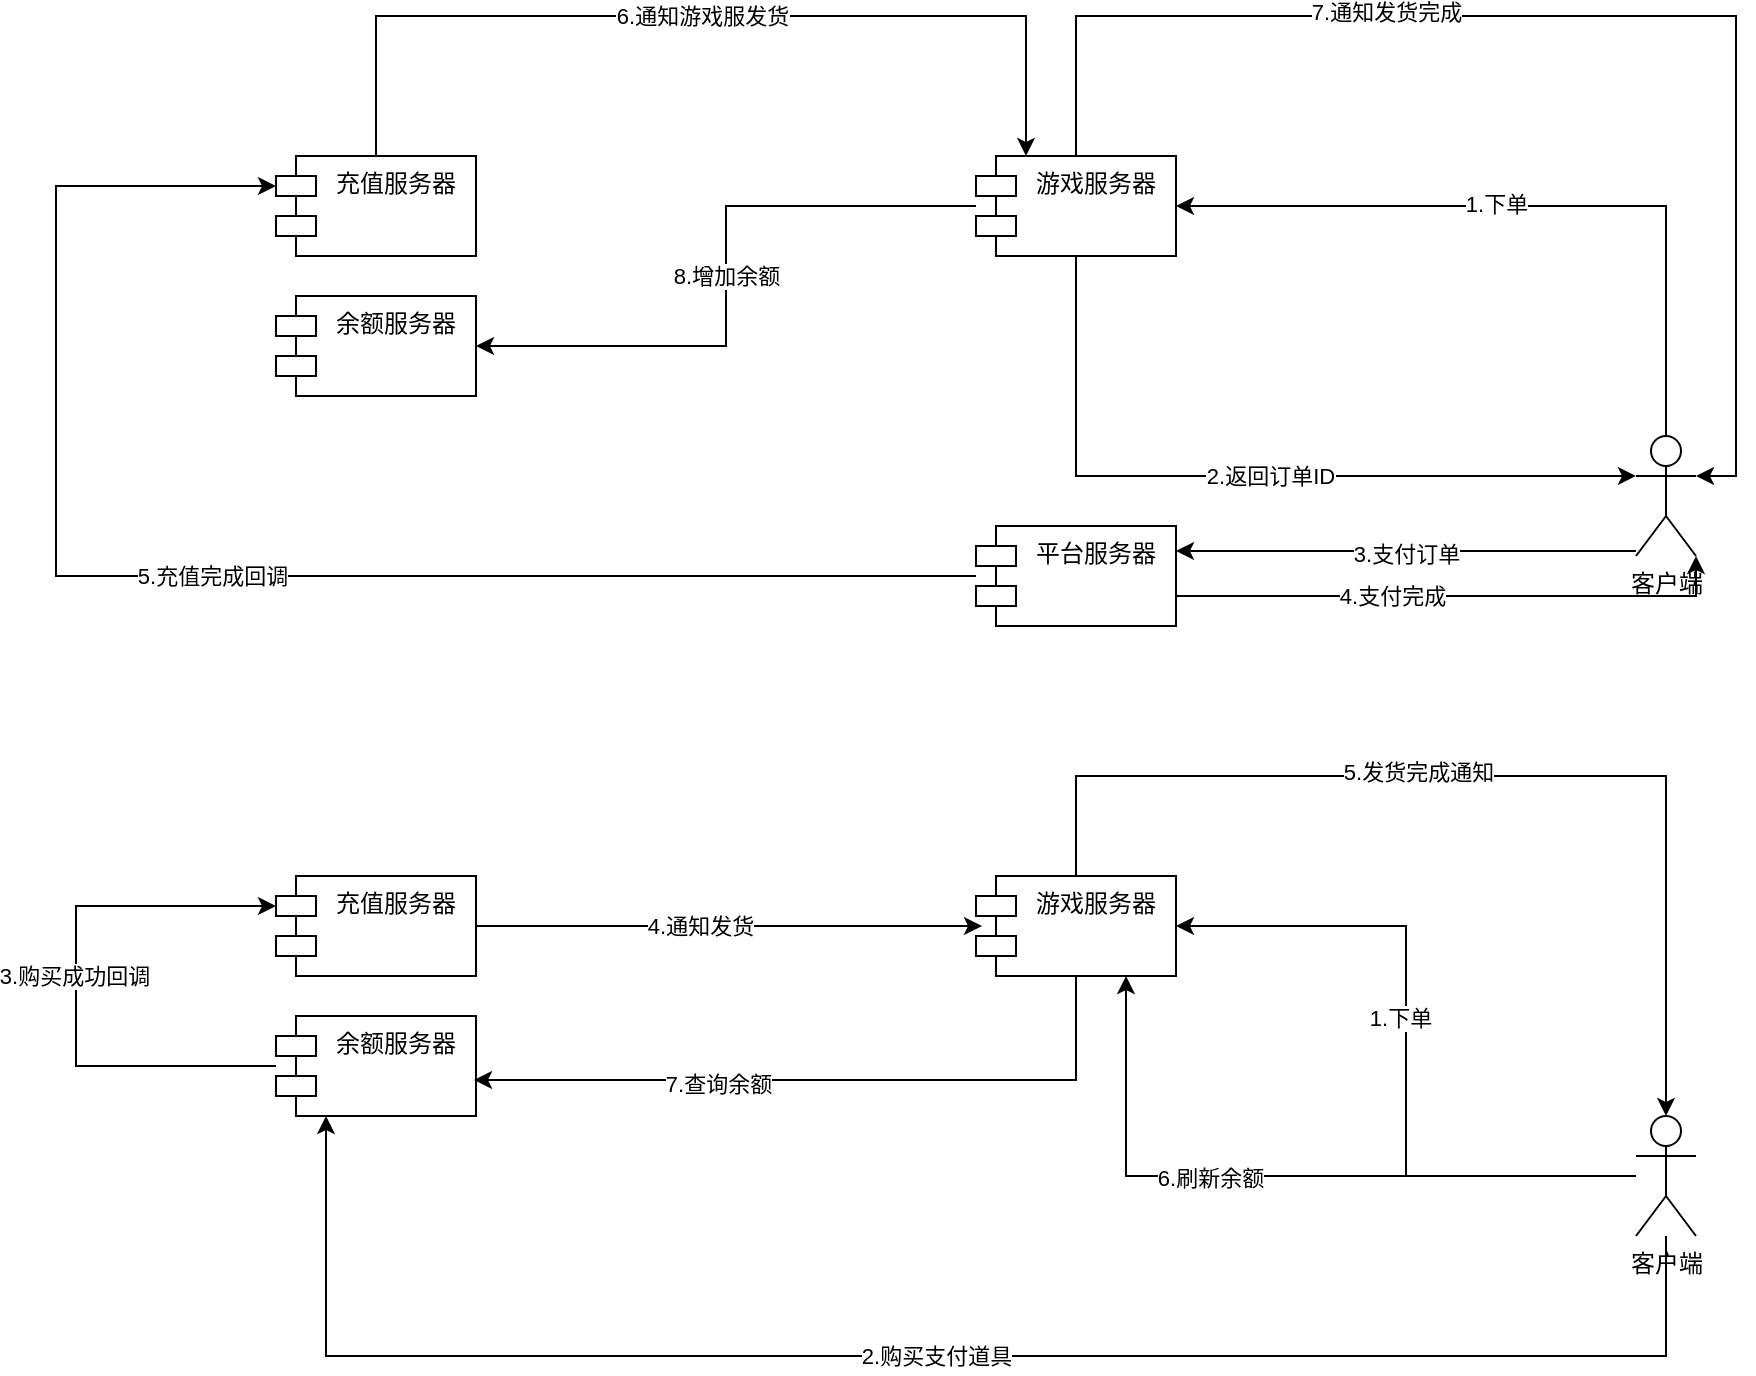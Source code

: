 <mxfile version="15.4.1" type="github">
  <diagram name="Page-1" id="82e54ff1-d628-8f03-85c4-9753963a91cd">
    <mxGraphModel dx="1236" dy="841" grid="1" gridSize="10" guides="1" tooltips="1" connect="1" arrows="1" fold="1" page="1" pageScale="1" pageWidth="1100" pageHeight="850" background="#ffffff" math="0" shadow="0">
      <root>
        <mxCell id="0" />
        <mxCell id="1" parent="0" />
        <mxCell id="yMuScazEWwQb6u4cH0Qy-16" value="6.通知游戏服发货" style="edgeStyle=orthogonalEdgeStyle;rounded=0;orthogonalLoop=1;jettySize=auto;html=1;entryX=0.25;entryY=0;entryDx=0;entryDy=0;" edge="1" parent="1" source="yMuScazEWwQb6u4cH0Qy-1" target="yMuScazEWwQb6u4cH0Qy-3">
          <mxGeometry relative="1" as="geometry">
            <Array as="points">
              <mxPoint x="200" y="120" />
              <mxPoint x="525" y="120" />
            </Array>
          </mxGeometry>
        </mxCell>
        <mxCell id="yMuScazEWwQb6u4cH0Qy-1" value="充值服务器" style="shape=module;align=left;spacingLeft=20;align=center;verticalAlign=top;" vertex="1" parent="1">
          <mxGeometry x="150" y="190" width="100" height="50" as="geometry" />
        </mxCell>
        <mxCell id="yMuScazEWwQb6u4cH0Qy-2" value="余额服务器" style="shape=module;align=left;spacingLeft=20;align=center;verticalAlign=top;" vertex="1" parent="1">
          <mxGeometry x="150" y="260" width="100" height="50" as="geometry" />
        </mxCell>
        <mxCell id="yMuScazEWwQb6u4cH0Qy-9" style="edgeStyle=orthogonalEdgeStyle;rounded=0;orthogonalLoop=1;jettySize=auto;html=1;entryX=0;entryY=0.333;entryDx=0;entryDy=0;entryPerimeter=0;" edge="1" parent="1" source="yMuScazEWwQb6u4cH0Qy-3" target="yMuScazEWwQb6u4cH0Qy-5">
          <mxGeometry relative="1" as="geometry">
            <Array as="points">
              <mxPoint x="550" y="350" />
            </Array>
          </mxGeometry>
        </mxCell>
        <mxCell id="yMuScazEWwQb6u4cH0Qy-10" value="2.返回订单ID" style="edgeLabel;html=1;align=center;verticalAlign=middle;resizable=0;points=[];" vertex="1" connectable="0" parent="yMuScazEWwQb6u4cH0Qy-9">
          <mxGeometry x="0.061" relative="1" as="geometry">
            <mxPoint as="offset" />
          </mxGeometry>
        </mxCell>
        <mxCell id="yMuScazEWwQb6u4cH0Qy-17" style="edgeStyle=orthogonalEdgeStyle;rounded=0;orthogonalLoop=1;jettySize=auto;html=1;entryX=1;entryY=0.333;entryDx=0;entryDy=0;entryPerimeter=0;" edge="1" parent="1" source="yMuScazEWwQb6u4cH0Qy-3" target="yMuScazEWwQb6u4cH0Qy-5">
          <mxGeometry relative="1" as="geometry">
            <Array as="points">
              <mxPoint x="550" y="120" />
              <mxPoint x="880" y="120" />
              <mxPoint x="880" y="350" />
            </Array>
          </mxGeometry>
        </mxCell>
        <mxCell id="yMuScazEWwQb6u4cH0Qy-18" value="7.通知发货完成" style="edgeLabel;html=1;align=center;verticalAlign=middle;resizable=0;points=[];" vertex="1" connectable="0" parent="yMuScazEWwQb6u4cH0Qy-17">
          <mxGeometry x="-0.307" y="2" relative="1" as="geometry">
            <mxPoint as="offset" />
          </mxGeometry>
        </mxCell>
        <mxCell id="yMuScazEWwQb6u4cH0Qy-21" value="8.增加余额" style="edgeStyle=orthogonalEdgeStyle;rounded=0;orthogonalLoop=1;jettySize=auto;html=1;entryX=1;entryY=0.5;entryDx=0;entryDy=0;" edge="1" parent="1" source="yMuScazEWwQb6u4cH0Qy-3" target="yMuScazEWwQb6u4cH0Qy-2">
          <mxGeometry relative="1" as="geometry" />
        </mxCell>
        <mxCell id="yMuScazEWwQb6u4cH0Qy-3" value="游戏服务器" style="shape=module;align=left;spacingLeft=20;align=center;verticalAlign=top;" vertex="1" parent="1">
          <mxGeometry x="500" y="190" width="100" height="50" as="geometry" />
        </mxCell>
        <mxCell id="yMuScazEWwQb6u4cH0Qy-7" style="edgeStyle=orthogonalEdgeStyle;rounded=0;orthogonalLoop=1;jettySize=auto;html=1;" edge="1" parent="1" source="yMuScazEWwQb6u4cH0Qy-5">
          <mxGeometry relative="1" as="geometry">
            <mxPoint x="600" y="215" as="targetPoint" />
            <Array as="points">
              <mxPoint x="845" y="215" />
            </Array>
          </mxGeometry>
        </mxCell>
        <mxCell id="yMuScazEWwQb6u4cH0Qy-8" value="1.下单" style="edgeLabel;html=1;align=center;verticalAlign=middle;resizable=0;points=[];" vertex="1" connectable="0" parent="yMuScazEWwQb6u4cH0Qy-7">
          <mxGeometry x="0.111" y="-1" relative="1" as="geometry">
            <mxPoint as="offset" />
          </mxGeometry>
        </mxCell>
        <mxCell id="yMuScazEWwQb6u4cH0Qy-11" style="edgeStyle=orthogonalEdgeStyle;rounded=0;orthogonalLoop=1;jettySize=auto;html=1;entryX=1;entryY=0.25;entryDx=0;entryDy=0;" edge="1" parent="1" source="yMuScazEWwQb6u4cH0Qy-5" target="yMuScazEWwQb6u4cH0Qy-6">
          <mxGeometry relative="1" as="geometry">
            <Array as="points">
              <mxPoint x="715" y="388" />
            </Array>
          </mxGeometry>
        </mxCell>
        <mxCell id="yMuScazEWwQb6u4cH0Qy-12" value="3.支付订单" style="edgeLabel;html=1;align=center;verticalAlign=middle;resizable=0;points=[];" vertex="1" connectable="0" parent="yMuScazEWwQb6u4cH0Qy-11">
          <mxGeometry y="1" relative="1" as="geometry">
            <mxPoint as="offset" />
          </mxGeometry>
        </mxCell>
        <mxCell id="yMuScazEWwQb6u4cH0Qy-5" value="客户端" style="shape=umlActor;verticalLabelPosition=bottom;verticalAlign=top;html=1;" vertex="1" parent="1">
          <mxGeometry x="830" y="330" width="30" height="60" as="geometry" />
        </mxCell>
        <mxCell id="yMuScazEWwQb6u4cH0Qy-13" style="edgeStyle=orthogonalEdgeStyle;rounded=0;orthogonalLoop=1;jettySize=auto;html=1;entryX=1;entryY=1;entryDx=0;entryDy=0;entryPerimeter=0;" edge="1" parent="1" source="yMuScazEWwQb6u4cH0Qy-6" target="yMuScazEWwQb6u4cH0Qy-5">
          <mxGeometry relative="1" as="geometry">
            <Array as="points">
              <mxPoint x="860" y="410" />
            </Array>
          </mxGeometry>
        </mxCell>
        <mxCell id="yMuScazEWwQb6u4cH0Qy-14" value="4.支付完成" style="edgeLabel;html=1;align=center;verticalAlign=middle;resizable=0;points=[];" vertex="1" connectable="0" parent="yMuScazEWwQb6u4cH0Qy-13">
          <mxGeometry x="-0.229" relative="1" as="geometry">
            <mxPoint as="offset" />
          </mxGeometry>
        </mxCell>
        <mxCell id="yMuScazEWwQb6u4cH0Qy-15" value="5.充值完成回调" style="edgeStyle=orthogonalEdgeStyle;rounded=0;orthogonalLoop=1;jettySize=auto;html=1;entryX=0;entryY=0;entryDx=0;entryDy=15;entryPerimeter=0;" edge="1" parent="1" source="yMuScazEWwQb6u4cH0Qy-6" target="yMuScazEWwQb6u4cH0Qy-1">
          <mxGeometry relative="1" as="geometry">
            <Array as="points">
              <mxPoint x="40" y="400" />
              <mxPoint x="40" y="205" />
            </Array>
          </mxGeometry>
        </mxCell>
        <mxCell id="yMuScazEWwQb6u4cH0Qy-6" value="平台服务器" style="shape=module;align=left;spacingLeft=20;align=center;verticalAlign=top;" vertex="1" parent="1">
          <mxGeometry x="500" y="375" width="100" height="50" as="geometry" />
        </mxCell>
        <mxCell id="yMuScazEWwQb6u4cH0Qy-31" style="edgeStyle=orthogonalEdgeStyle;rounded=0;orthogonalLoop=1;jettySize=auto;html=1;entryX=0.03;entryY=0.5;entryDx=0;entryDy=0;entryPerimeter=0;" edge="1" parent="1" source="yMuScazEWwQb6u4cH0Qy-22" target="yMuScazEWwQb6u4cH0Qy-24">
          <mxGeometry relative="1" as="geometry" />
        </mxCell>
        <mxCell id="yMuScazEWwQb6u4cH0Qy-32" value="4.通知发货" style="edgeLabel;html=1;align=center;verticalAlign=middle;resizable=0;points=[];" vertex="1" connectable="0" parent="yMuScazEWwQb6u4cH0Qy-31">
          <mxGeometry x="-0.115" relative="1" as="geometry">
            <mxPoint as="offset" />
          </mxGeometry>
        </mxCell>
        <mxCell id="yMuScazEWwQb6u4cH0Qy-22" value="充值服务器" style="shape=module;align=left;spacingLeft=20;align=center;verticalAlign=top;" vertex="1" parent="1">
          <mxGeometry x="150" y="550" width="100" height="50" as="geometry" />
        </mxCell>
        <mxCell id="yMuScazEWwQb6u4cH0Qy-29" style="edgeStyle=orthogonalEdgeStyle;rounded=0;orthogonalLoop=1;jettySize=auto;html=1;entryX=0;entryY=0;entryDx=0;entryDy=15;entryPerimeter=0;" edge="1" parent="1" source="yMuScazEWwQb6u4cH0Qy-23" target="yMuScazEWwQb6u4cH0Qy-22">
          <mxGeometry relative="1" as="geometry">
            <mxPoint x="140" y="570" as="targetPoint" />
            <Array as="points">
              <mxPoint x="50" y="645" />
              <mxPoint x="50" y="565" />
            </Array>
          </mxGeometry>
        </mxCell>
        <mxCell id="yMuScazEWwQb6u4cH0Qy-30" value="3.购买成功回调" style="edgeLabel;html=1;align=center;verticalAlign=middle;resizable=0;points=[];" vertex="1" connectable="0" parent="yMuScazEWwQb6u4cH0Qy-29">
          <mxGeometry x="0.036" y="1" relative="1" as="geometry">
            <mxPoint as="offset" />
          </mxGeometry>
        </mxCell>
        <mxCell id="yMuScazEWwQb6u4cH0Qy-23" value="余额服务器" style="shape=module;align=left;spacingLeft=20;align=center;verticalAlign=top;" vertex="1" parent="1">
          <mxGeometry x="150" y="620" width="100" height="50" as="geometry" />
        </mxCell>
        <mxCell id="yMuScazEWwQb6u4cH0Qy-33" style="edgeStyle=orthogonalEdgeStyle;rounded=0;orthogonalLoop=1;jettySize=auto;html=1;" edge="1" parent="1" source="yMuScazEWwQb6u4cH0Qy-24" target="yMuScazEWwQb6u4cH0Qy-25">
          <mxGeometry relative="1" as="geometry">
            <Array as="points">
              <mxPoint x="550" y="500" />
              <mxPoint x="845" y="500" />
            </Array>
          </mxGeometry>
        </mxCell>
        <mxCell id="yMuScazEWwQb6u4cH0Qy-34" value="5.发货完成通知" style="edgeLabel;html=1;align=center;verticalAlign=middle;resizable=0;points=[];" vertex="1" connectable="0" parent="yMuScazEWwQb6u4cH0Qy-33">
          <mxGeometry x="-0.142" y="2" relative="1" as="geometry">
            <mxPoint as="offset" />
          </mxGeometry>
        </mxCell>
        <mxCell id="yMuScazEWwQb6u4cH0Qy-37" style="edgeStyle=orthogonalEdgeStyle;rounded=0;orthogonalLoop=1;jettySize=auto;html=1;entryX=0.99;entryY=0.64;entryDx=0;entryDy=0;entryPerimeter=0;" edge="1" parent="1" source="yMuScazEWwQb6u4cH0Qy-24" target="yMuScazEWwQb6u4cH0Qy-23">
          <mxGeometry relative="1" as="geometry">
            <Array as="points">
              <mxPoint x="550" y="652" />
            </Array>
          </mxGeometry>
        </mxCell>
        <mxCell id="yMuScazEWwQb6u4cH0Qy-38" value="7.查询余额" style="edgeLabel;html=1;align=center;verticalAlign=middle;resizable=0;points=[];" vertex="1" connectable="0" parent="yMuScazEWwQb6u4cH0Qy-37">
          <mxGeometry x="0.309" y="2" relative="1" as="geometry">
            <mxPoint as="offset" />
          </mxGeometry>
        </mxCell>
        <mxCell id="yMuScazEWwQb6u4cH0Qy-24" value="游戏服务器" style="shape=module;align=left;spacingLeft=20;align=center;verticalAlign=top;" vertex="1" parent="1">
          <mxGeometry x="500" y="550" width="100" height="50" as="geometry" />
        </mxCell>
        <mxCell id="yMuScazEWwQb6u4cH0Qy-26" style="edgeStyle=orthogonalEdgeStyle;rounded=0;orthogonalLoop=1;jettySize=auto;html=1;entryX=1;entryY=0.5;entryDx=0;entryDy=0;" edge="1" parent="1" source="yMuScazEWwQb6u4cH0Qy-25" target="yMuScazEWwQb6u4cH0Qy-24">
          <mxGeometry relative="1" as="geometry" />
        </mxCell>
        <mxCell id="yMuScazEWwQb6u4cH0Qy-27" value="1.下单" style="edgeLabel;html=1;align=center;verticalAlign=middle;resizable=0;points=[];" vertex="1" connectable="0" parent="yMuScazEWwQb6u4cH0Qy-26">
          <mxGeometry x="0.093" y="3" relative="1" as="geometry">
            <mxPoint as="offset" />
          </mxGeometry>
        </mxCell>
        <mxCell id="yMuScazEWwQb6u4cH0Qy-28" value="2.购买支付道具" style="edgeStyle=orthogonalEdgeStyle;rounded=0;orthogonalLoop=1;jettySize=auto;html=1;entryX=0.25;entryY=1;entryDx=0;entryDy=0;" edge="1" parent="1" source="yMuScazEWwQb6u4cH0Qy-25" target="yMuScazEWwQb6u4cH0Qy-23">
          <mxGeometry relative="1" as="geometry">
            <Array as="points">
              <mxPoint x="845" y="790" />
              <mxPoint x="175" y="790" />
            </Array>
          </mxGeometry>
        </mxCell>
        <mxCell id="yMuScazEWwQb6u4cH0Qy-35" style="edgeStyle=orthogonalEdgeStyle;rounded=0;orthogonalLoop=1;jettySize=auto;html=1;entryX=0.75;entryY=1;entryDx=0;entryDy=0;" edge="1" parent="1" source="yMuScazEWwQb6u4cH0Qy-25" target="yMuScazEWwQb6u4cH0Qy-24">
          <mxGeometry relative="1" as="geometry">
            <Array as="points">
              <mxPoint x="575" y="700" />
            </Array>
          </mxGeometry>
        </mxCell>
        <mxCell id="yMuScazEWwQb6u4cH0Qy-36" value="6.刷新余额" style="edgeLabel;html=1;align=center;verticalAlign=middle;resizable=0;points=[];" vertex="1" connectable="0" parent="yMuScazEWwQb6u4cH0Qy-35">
          <mxGeometry x="0.201" y="1" relative="1" as="geometry">
            <mxPoint as="offset" />
          </mxGeometry>
        </mxCell>
        <mxCell id="yMuScazEWwQb6u4cH0Qy-25" value="客户端" style="shape=umlActor;verticalLabelPosition=bottom;verticalAlign=top;html=1;" vertex="1" parent="1">
          <mxGeometry x="830" y="670" width="30" height="60" as="geometry" />
        </mxCell>
      </root>
    </mxGraphModel>
  </diagram>
</mxfile>
